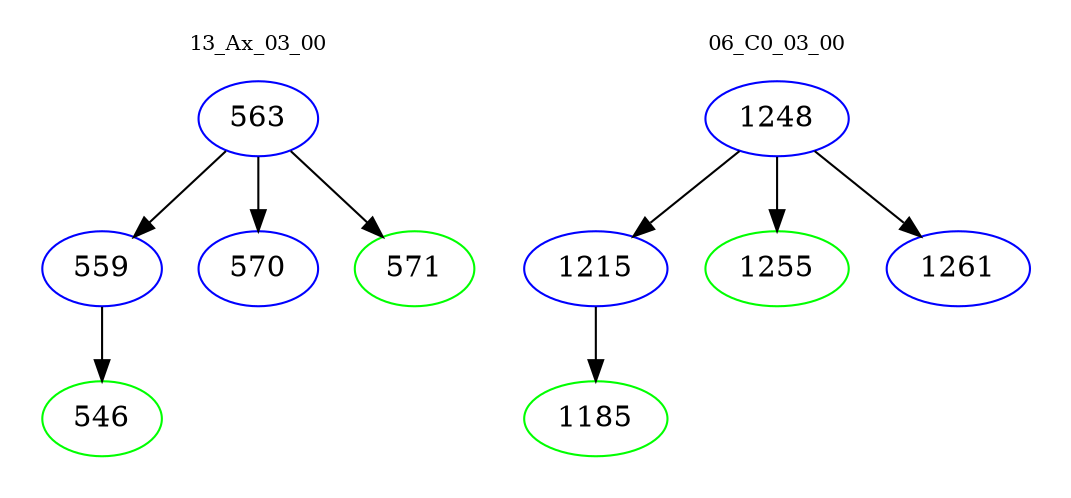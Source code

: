 digraph{
subgraph cluster_0 {
color = white
label = "13_Ax_03_00";
fontsize=10;
T0_563 [label="563", color="blue"]
T0_563 -> T0_559 [color="black"]
T0_559 [label="559", color="blue"]
T0_559 -> T0_546 [color="black"]
T0_546 [label="546", color="green"]
T0_563 -> T0_570 [color="black"]
T0_570 [label="570", color="blue"]
T0_563 -> T0_571 [color="black"]
T0_571 [label="571", color="green"]
}
subgraph cluster_1 {
color = white
label = "06_C0_03_00";
fontsize=10;
T1_1248 [label="1248", color="blue"]
T1_1248 -> T1_1215 [color="black"]
T1_1215 [label="1215", color="blue"]
T1_1215 -> T1_1185 [color="black"]
T1_1185 [label="1185", color="green"]
T1_1248 -> T1_1255 [color="black"]
T1_1255 [label="1255", color="green"]
T1_1248 -> T1_1261 [color="black"]
T1_1261 [label="1261", color="blue"]
}
}
